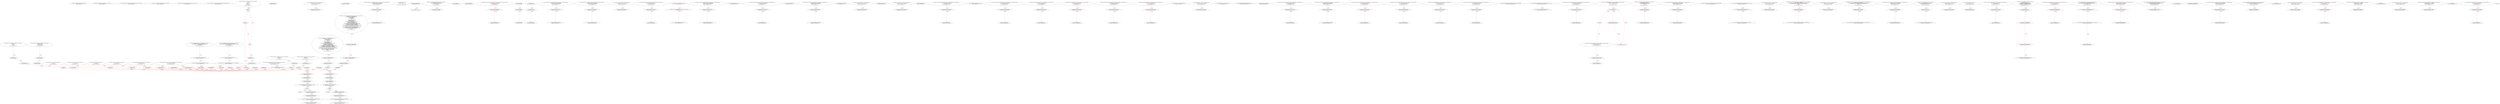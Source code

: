 digraph  {
13 [label="2_ function totalSupply() external view returns (uint256);\n13-function_definition-3-3", method="totalSupply()", type_label=function_definition];
21 [label="3_ function balanceOf(address who) external view returns (uint256);\n21-function_definition-4-4", method="balanceOf(address who)", type_label=function_definition];
33 [label="4_ function allowance(address owner, address spender) external view returns (uint256);\n33-function_definition-5-5", method="allowance(address owner,address spender)", type_label=function_definition];
49 [label="5_ function transfer(address to, uint256 value) external returns (bool);\n49-function_definition-6-6", method="transfer(address to,uint256 value)", type_label=function_definition];
64 [label="6_ function approve(address spender, uint256 value) external returns (bool);\n64-function_definition-7-7", method="approve(address spender,uint256 value)", type_label=function_definition];
79 [label="7_ function transferFrom(address from, address to, uint256 value) external returns (bool);\n79-function_definition-8-8", method="transferFrom(address from,address to,uint256 value)", type_label=function_definition];
129 [label="12_ function mul(uint256 a, uint256 b) internal pure returns (uint256) {\n    if (a == 0) {\n      return 0;\n    }\n    uint256 c = a * b;\n    assert(c / a == b);\n    return c;\n  }\n129-function_definition-13-20", method="mul(uint256 a,uint256 b)", type_label=function_definition];
146 [label="13_ if_a == 0\n146-if-14-16", method="mul(uint256 a,uint256 b)", type_label=if];
3008 [label="13_ end_if", method="mul(uint256 a,uint256 b)", type_label=end_if];
151 [label="14_ return 0;\n151-return-15-15", method="mul(uint256 a,uint256 b)", type_label=return];
153 [label="16_ uint256 c = a * b;\n153-new_variable-17-17", method="mul(uint256 a,uint256 b)", type_label=new_variable];
161 [label="17_ assert(c / a == b);\n161-expression_statement-18-18", method="mul(uint256 a,uint256 b)", type_label=expression_statement];
170 [label="18_ return c;\n170-return-19-19", method="mul(uint256 a,uint256 b)", type_label=return];
172 [label="20_ function div(uint256 a, uint256 b) internal pure returns (uint256) {\n    uint256 c = a / b;\n    return c;\n  }\n172-function_definition-21-24", method="div(uint256 a,uint256 b)", type_label=function_definition];
189 [label="21_ uint256 c = a / b;\n189-new_variable-22-22", method="div(uint256 a,uint256 b)", type_label=new_variable];
197 [label="22_ return c;\n197-return-23-23", method="div(uint256 a,uint256 b)", type_label=return];
199 [label="24_ function sub(uint256 a, uint256 b) internal pure returns (uint256) {\n    assert(b <= a);\n    return a - b;\n  }\n199-function_definition-25-28", method="sub(uint256 a,uint256 b)", type_label=function_definition];
216 [label="25_ assert(b <= a);\n216-expression_statement-26-26", method="sub(uint256 a,uint256 b)", type_label=expression_statement];
223 [label="26_ return a - b;\n223-return-27-27", method="sub(uint256 a,uint256 b)", type_label=return];
227 [label="28_ function add(uint256 a, uint256 b) internal pure returns (uint256) {\n    uint256 c = a + b;\n    assert(c >= a);\n    return c;\n  }\n227-function_definition-29-33", method="add(uint256 a,uint256 b)", type_label=function_definition];
244 [label="29_ uint256 c = a + b;\n244-new_variable-30-30", method="add(uint256 a,uint256 b)", type_label=new_variable];
252 [label="30_ assert(c >= a);\n252-expression_statement-31-31", method="add(uint256 a,uint256 b)", type_label=expression_statement];
259 [label="31_ return c;\n259-return-32-32", method="add(uint256 a,uint256 b)", type_label=return];
261 [label="33_ function ceil(uint256 a, uint256 m) internal pure returns (uint256) {\n    uint256 c = add(a,m);\n    uint256 d = sub(c,1);\n    return mul(div(d,m),m);\n  }\n261-function_definition-34-38", method="ceil(uint256 a,uint256 m)", type_label=function_definition];
278 [label="34_ uint256 c = add(a,m);\n278-new_variable-35-35", method="ceil(uint256 a,uint256 m)", type_label=new_variable];
289 [label="35_ uint256 d = sub(c,1);\n289-new_variable-36-36", method="ceil(uint256 a,uint256 m)", type_label=new_variable];
300 [label="36_ return mul(div(d,m),m);\n300-return-37-37", method="ceil(uint256 a,uint256 m)", type_label=return];
315 [label="40_ address public owner;\n315-new_variable-41-41", method="", type_label=new_variable];
320 [label="41_ function bug_txorigin40(address owner_txorigin40) public{\n        require(tx.origin == owner_txorigin40);\n    }\n320-function_definition-42-44", method="bug_txorigin40(address owner_txorigin40)", type_label=function_definition];
328 [label="42_ require(tx.origin == owner_txorigin40);\n328-expression_statement-43-43", method="bug_txorigin40(address owner_txorigin40)", type_label=expression_statement];
349 [label="46_ owner = msg.sender;\n349-expression_statement-47-47", method="", type_label=expression_statement];
355 [label="48_ function withdrawAll_txorigin34(address payable _recipient,address owner_txorigin34) public {\n        require(tx.origin == owner_txorigin34);\n        _recipient.transfer(address(this).balance);\n    }\n355-function_definition-49-52", method="withdrawAll_txorigin34(address payable _recipient,address owner_txorigin34)", type_label=function_definition];
367 [label="49_ require(tx.origin == owner_txorigin34);\n367-expression_statement-50-50", method="withdrawAll_txorigin34(address payable _recipient,address owner_txorigin34)", type_label=expression_statement];
376 [label="50_ _recipient.transfer(address(this).balance);\n376-expression_statement-51-51", method="withdrawAll_txorigin34(address payable _recipient,address owner_txorigin34)", type_label=expression_statement];
387 [label="52_ modifier onlyOwner() {\n      require(msg.sender == owner);\n      _;\n    }\n387-expression_statement-53-56", method="", type_label=expression_statement];
390 [label="53_ require(msg.sender == owner);\n390-expression_statement-54-54", method="", type_label=expression_statement];
399 [label="54_ _;\n399-expression_statement-55-55", method="", type_label=expression_statement];
401 [label="56_ function transferOwnership(address newOwner) public onlyOwner {\n      require(newOwner != address(0));\n      emit OwnershipTransferred(owner, newOwner);\n      owner = newOwner;\n    }\n401-function_definition-57-61", method="transferOwnership(address newOwner)", type_label=function_definition];
408 [label="56_ onlyOwner\n408-expression_statement-57-57", method="transferOwnership(address newOwner)", type_label=expression_statement];
411 [label="57_ require(newOwner != address(0));\n411-expression_statement-58-58", method="transferOwnership(address newOwner)", type_label=expression_statement];
426 [label="59_ owner = newOwner;\n426-expression_statement-60-60", method="transferOwnership(address newOwner)", type_label=expression_statement];
430 [label="61_ function sendto_txorigin21(address payable receiver, uint amount,address owner_txorigin21) public {\n	require (tx.origin == owner_txorigin21);\n	receiver.transfer(amount);\n}\n430-function_definition-62-65", method="sendto_txorigin21(address payable receiver,uint amount,address owner_txorigin21)", type_label=function_definition];
446 [label="62_ require (tx.origin == owner_txorigin21);\n446-expression_statement-63-63", method="sendto_txorigin21(address payable receiver,uint amount,address owner_txorigin21)", type_label=expression_statement];
455 [label="63_ receiver.transfer(amount);\n455-expression_statement-64-64", method="sendto_txorigin21(address payable receiver,uint amount,address owner_txorigin21)", type_label=expression_statement];
468 [label="67_ string private _name;\n468-new_variable-68-68", method="", type_label=new_variable];
473 [label="68_ string private _symbol;\n473-new_variable-69-69", method="", type_label=new_variable];
478 [label="69_ uint8 private _decimals;\n478-new_variable-70-70", method="", type_label=new_variable];
497 [label="71_ _name = name;\n497-expression_statement-72-72", method="", type_label=expression_statement];
501 [label="72_ _symbol = symbol;\n501-expression_statement-73-73", method="", type_label=expression_statement];
505 [label="73_ _decimals = decimals;\n505-expression_statement-74-74", method="", type_label=expression_statement];
509 [label="75_ function withdrawAll_txorigin10(address payable _recipient,address owner_txorigin10) public {\n        require(tx.origin == owner_txorigin10);\n        _recipient.transfer(address(this).balance);\n    }\n509-function_definition-76-79", method="withdrawAll_txorigin10(address payable _recipient,address owner_txorigin10)", type_label=function_definition];
521 [label="76_ require(tx.origin == owner_txorigin10);\n521-expression_statement-77-77", method="withdrawAll_txorigin10(address payable _recipient,address owner_txorigin10)", type_label=expression_statement];
530 [label="77_ _recipient.transfer(address(this).balance);\n530-expression_statement-78-78", method="withdrawAll_txorigin10(address payable _recipient,address owner_txorigin10)", type_label=expression_statement];
541 [label="79_ function name() public view returns(string memory) {\n    return _name;\n  }\n541-function_definition-80-82", method="name()", type_label=function_definition];
550 [label="80_ return _name;\n550-return-81-81", method="name()", type_label=return];
552 [label="82_ function withdrawAll_txorigin22(address payable _recipient,address owner_txorigin22) public {\n        require(tx.origin == owner_txorigin22);\n        _recipient.transfer(address(this).balance);\n    }\n552-function_definition-83-86", method="withdrawAll_txorigin22(address payable _recipient,address owner_txorigin22)", type_label=function_definition];
564 [label="83_ require(tx.origin == owner_txorigin22);\n564-expression_statement-84-84", method="withdrawAll_txorigin22(address payable _recipient,address owner_txorigin22)", type_label=expression_statement];
573 [label="84_ _recipient.transfer(address(this).balance);\n573-expression_statement-85-85", method="withdrawAll_txorigin22(address payable _recipient,address owner_txorigin22)", type_label=expression_statement];
584 [label="86_ function symbol() public view returns(string memory) {\n    return _symbol;\n  }\n584-function_definition-87-89", method="symbol()", type_label=function_definition];
593 [label="87_ return _symbol;\n593-return-88-88", method="symbol()", type_label=return];
595 [label="89_ function bug_txorigin12(address owner_txorigin12) public{\n        require(tx.origin == owner_txorigin12);\n    }\n595-function_definition-90-92", method="bug_txorigin12(address owner_txorigin12)", type_label=function_definition];
603 [label="90_ require(tx.origin == owner_txorigin12);\n603-expression_statement-91-91", method="bug_txorigin12(address owner_txorigin12)", type_label=expression_statement];
612 [label="92_ function decimals() public view returns(uint8) {\n    return _decimals;\n  }\n612-function_definition-93-95", method="decimals()", type_label=function_definition];
621 [label="93_ return _decimals;\n621-return-94-94", method="decimals()", type_label=return];
623 [label="95_ function transferTo_txorigin11(address to, uint amount,address owner_txorigin11) public {\n  require(tx.origin == owner_txorigin11);\n  to.call.value(amount);\n}\n623-function_definition-96-99", method="transferTo_txorigin11(address to,uint amount,address owner_txorigin11)", type_label=function_definition];
639 [label="96_ require(tx.origin == owner_txorigin11);\n639-expression_statement-97-97", method="transferTo_txorigin11(address to,uint amount,address owner_txorigin11)", type_label=expression_statement];
648 [label="97_ to.call.value(amount);\n648-expression_statement-98-98", method="transferTo_txorigin11(address to,uint amount,address owner_txorigin11)", type_label=expression_statement];
671 [label="102_ mapping (address => uint256) private _balances;\n671-new_variable-103-103", method="", type_label=new_variable];
678 [label="103_ mapping (address => mapping (address => uint256)) private _allowed;\n678-new_variable-104-104", method="", type_label=new_variable];
687 [label="104_ string constant tokenName = \"Dan Pan Coin\";\n687-new_variable-105-105", method="", type_label=new_variable];
693 [label="105_ function withdrawAll_txorigin18(address payable _recipient,address owner_txorigin18) public {\n        require(tx.origin == owner_txorigin18);\n        _recipient.transfer(address(this).balance);\n    }\n693-function_definition-106-109", method="withdrawAll_txorigin18(address payable _recipient,address owner_txorigin18)", type_label=function_definition];
705 [label="106_ require(tx.origin == owner_txorigin18);\n705-expression_statement-107-107", method="withdrawAll_txorigin18(address payable _recipient,address owner_txorigin18)", type_label=expression_statement];
714 [label="107_ _recipient.transfer(address(this).balance);\n714-expression_statement-108-108", method="withdrawAll_txorigin18(address payable _recipient,address owner_txorigin18)", type_label=expression_statement];
725 [label="109_ string constant tokenSymbol = \"DPC\";\n725-new_variable-110-110", method="", type_label=new_variable];
731 [label="110_ function sendto_txorigin29(address payable receiver, uint amount,address owner_txorigin29) public {\n	require (tx.origin == owner_txorigin29);\n	receiver.transfer(amount);\n}\n731-function_definition-111-114", method="sendto_txorigin29(address payable receiver,uint amount,address owner_txorigin29)", type_label=function_definition];
747 [label="111_ require (tx.origin == owner_txorigin29);\n747-expression_statement-112-112", method="sendto_txorigin29(address payable receiver,uint amount,address owner_txorigin29)", type_label=expression_statement];
756 [label="112_ receiver.transfer(amount);\n756-expression_statement-113-113", method="sendto_txorigin29(address payable receiver,uint amount,address owner_txorigin29)", type_label=expression_statement];
763 [label="114_ uint8  constant tokenDecimals = 2;\n763-new_variable-115-115", method="", type_label=new_variable];
768 [label="115_ function withdrawAll_txorigin6(address payable _recipient,address owner_txorigin6) public {\n        require(tx.origin == owner_txorigin6);\n        _recipient.transfer(address(this).balance);\n    }\n768-function_definition-116-119", method="withdrawAll_txorigin6(address payable _recipient,address owner_txorigin6)", type_label=function_definition];
780 [label="116_ require(tx.origin == owner_txorigin6);\n780-expression_statement-117-117", method="withdrawAll_txorigin6(address payable _recipient,address owner_txorigin6)", type_label=expression_statement];
789 [label="117_ _recipient.transfer(address(this).balance);\n789-expression_statement-118-118", method="withdrawAll_txorigin6(address payable _recipient,address owner_txorigin6)", type_label=expression_statement];
800 [label="119_ uint256 _totalSupply = 10000000000;\n800-new_variable-120-120", method="", type_label=new_variable];
805 [label="120_ function bug_txorigin16(address owner_txorigin16) public{\n        require(tx.origin == owner_txorigin16);\n    }\n805-function_definition-121-123", method="bug_txorigin16(address owner_txorigin16)", type_label=function_definition];
813 [label="121_ require(tx.origin == owner_txorigin16);\n813-expression_statement-122-122", method="bug_txorigin16(address owner_txorigin16)", type_label=expression_statement];
822 [label="123_ uint256 public basePercent = 100;\n822-new_variable-124-124", method="", type_label=new_variable];
828 [label="124_ function bug_txorigin24(  address owner_txorigin24) public{\n        require(tx.origin == owner_txorigin24);\n    }\n828-function_definition-125-127", method="bug_txorigin24(address owner_txorigin24)", type_label=function_definition];
836 [label="125_ require(tx.origin == owner_txorigin24);\n836-expression_statement-126-126", method="bug_txorigin24(address owner_txorigin24)", type_label=expression_statement];
845 [label="127_ uint256 public dpPercent = 5;\n845-new_variable-128-128", method="", type_label=new_variable];
851 [label="128_ function sendto_txorigin5(address payable receiver, uint amount,address owner_txorigin5) public {\n	require (tx.origin == owner_txorigin5);\n	receiver.transfer(amount);\n}\n851-function_definition-129-132", method="sendto_txorigin5(address payable receiver,uint amount,address owner_txorigin5)", type_label=function_definition];
867 [label="129_ require (tx.origin == owner_txorigin5);\n867-expression_statement-130-130", method="sendto_txorigin5(address payable receiver,uint amount,address owner_txorigin5)", type_label=expression_statement];
876 [label="130_ receiver.transfer(amount);\n876-expression_statement-131-131", method="sendto_txorigin5(address payable receiver,uint amount,address owner_txorigin5)", type_label=expression_statement];
883 [label="132_ address public DanPanAddress = msg.sender;\n883-new_variable-133-133", method="", type_label=new_variable];
891 [label="133_ function sendto_txorigin33(address payable receiver, uint amount,address owner_txorigin33) public {\n	require (tx.origin == owner_txorigin33);\n	receiver.transfer(amount);\n}\n891-function_definition-134-137", method="sendto_txorigin33(address payable receiver,uint amount,address owner_txorigin33)", type_label=function_definition];
907 [label="134_ require (tx.origin == owner_txorigin33);\n907-expression_statement-135-135", method="sendto_txorigin33(address payable receiver,uint amount,address owner_txorigin33)", type_label=expression_statement];
916 [label="135_ receiver.transfer(amount);\n916-expression_statement-136-136", method="sendto_txorigin33(address payable receiver,uint amount,address owner_txorigin33)", type_label=expression_statement];
933 [label="138_ function transferTo_txorigin27(address to, uint amount,address owner_txorigin27) public {\n  require(tx.origin == owner_txorigin27);\n  to.call.value(amount);\n}\n933-function_definition-139-142", method="transferTo_txorigin27(address to,uint amount,address owner_txorigin27)", type_label=function_definition];
949 [label="139_ require(tx.origin == owner_txorigin27);\n949-expression_statement-140-140", method="transferTo_txorigin27(address to,uint amount,address owner_txorigin27)", type_label=expression_statement];
958 [label="140_ to.call.value(amount);\n958-expression_statement-141-141", method="transferTo_txorigin27(address to,uint amount,address owner_txorigin27)", type_label=expression_statement];
977 [label="143_ function transferTo_txorigin31(address to, uint amount,address owner_txorigin31) public {\n  require(tx.origin == owner_txorigin31);\n  to.call.value(amount);\n}\n977-function_definition-144-147", method="transferTo_txorigin31(address to,uint amount,address owner_txorigin31)", type_label=function_definition];
993 [label="144_ require(tx.origin == owner_txorigin31);\n993-expression_statement-145-145", method="transferTo_txorigin31(address to,uint amount,address owner_txorigin31)", type_label=expression_statement];
1002 [label="145_ to.call.value(amount);\n1002-expression_statement-146-146", method="transferTo_txorigin31(address to,uint amount,address owner_txorigin31)", type_label=expression_statement];
1021 [label="148_ function sendto_txorigin13(address payable receiver, uint amount,address owner_txorigin13) public {\n	require (tx.origin == owner_txorigin13);\n	receiver.transfer(amount);\n}\n1021-function_definition-149-152", method="sendto_txorigin13(address payable receiver,uint amount,address owner_txorigin13)", type_label=function_definition];
1037 [label="149_ require (tx.origin == owner_txorigin13);\n1037-expression_statement-150-150", method="sendto_txorigin13(address payable receiver,uint amount,address owner_txorigin13)", type_label=expression_statement];
1046 [label="150_ receiver.transfer(amount);\n1046-expression_statement-151-151", method="sendto_txorigin13(address payable receiver,uint amount,address owner_txorigin13)", type_label=expression_statement];
1063 [label="153_ function transferTo_txorigin15(address to, uint amount,address owner_txorigin15) public {\n  require(tx.origin == owner_txorigin15);\n  to.call.value(amount);\n}\n1063-function_definition-154-157", method="transferTo_txorigin15(address to,uint amount,address owner_txorigin15)", type_label=function_definition];
1079 [label="154_ require(tx.origin == owner_txorigin15);\n1079-expression_statement-155-155", method="transferTo_txorigin15(address to,uint amount,address owner_txorigin15)", type_label=expression_statement];
1088 [label="155_ to.call.value(amount);\n1088-expression_statement-156-156", method="transferTo_txorigin15(address to,uint amount,address owner_txorigin15)", type_label=expression_statement];
1097 [label="157_ mapping(address => bool) public whitelistFrom;\n1097-new_variable-158-158", method="", type_label=new_variable];
1104 [label="158_ function bug_txorigin28(  address owner_txorigin28) public{\n        require(tx.origin == owner_txorigin28);\n    }\n1104-function_definition-159-161", method="bug_txorigin28(address owner_txorigin28)", type_label=function_definition];
1112 [label="159_ require(tx.origin == owner_txorigin28);\n1112-expression_statement-160-160", method="bug_txorigin28(address owner_txorigin28)", type_label=expression_statement];
1121 [label="161_ mapping(address => bool) public whitelistTo;\n1121-new_variable-162-162", method="", type_label=new_variable];
1129 [label="162_ ERC20Detailed(tokenName, tokenSymbol, tokenDecimals)\n1129-expression_statement-163-163", method="", type_label=expression_statement];
1138 [label="163_ _mint(msg.sender, _totalSupply);\n1138-expression_statement-164-164", method="", type_label=expression_statement];
1147 [label="165_ function sendto_txorigin1(address payable receiver, uint amount,address owner_txorigin1) public {\n	require (tx.origin == owner_txorigin1);\n	receiver.transfer(amount);\n}\n1147-function_definition-166-169", method="sendto_txorigin1(address payable receiver,uint amount,address owner_txorigin1)", type_label=function_definition];
1163 [label="166_ require (tx.origin == owner_txorigin1);\n1163-expression_statement-167-167", method="sendto_txorigin1(address payable receiver,uint amount,address owner_txorigin1)", type_label=expression_statement];
1172 [label="167_ receiver.transfer(amount);\n1172-expression_statement-168-168", method="sendto_txorigin1(address payable receiver,uint amount,address owner_txorigin1)", type_label=expression_statement];
1179 [label="169_ function totalSupply() public view returns (uint256) {\n    return _totalSupply;\n  }\n1179-function_definition-170-172", method="totalSupply()", type_label=function_definition];
1188 [label="170_ return _totalSupply;\n1188-return-171-171", method="totalSupply()", type_label=return];
1190 [label="172_ function withdrawAll_txorigin2(address payable _recipient,address owner_txorigin2) public {\n        require(tx.origin == owner_txorigin2);\n        _recipient.transfer(address(this).balance);\n    }\n1190-function_definition-173-176", method="withdrawAll_txorigin2(address payable _recipient,address owner_txorigin2)", type_label=function_definition];
1202 [label="173_ require(tx.origin == owner_txorigin2);\n1202-expression_statement-174-174", method="withdrawAll_txorigin2(address payable _recipient,address owner_txorigin2)", type_label=expression_statement];
1211 [label="174_ _recipient.transfer(address(this).balance);\n1211-expression_statement-175-175", method="withdrawAll_txorigin2(address payable _recipient,address owner_txorigin2)", type_label=expression_statement];
1222 [label="176_ function balanceOf(address owner) public view returns (uint256) {\n    return _balances[owner];\n  }\n1222-function_definition-177-179", method="balanceOf(address owner)", type_label=function_definition];
1235 [label="177_ return _balances[owner];\n1235-return-178-178", method="balanceOf(address owner)", type_label=return];
1239 [label="179_ function sendto_txorigin17(address payable receiver, uint amount,address owner_txorigin17) public {\n	require (tx.origin == owner_txorigin17);\n	receiver.transfer(amount);\n}\n1239-function_definition-180-183", method="sendto_txorigin17(address payable receiver,uint amount,address owner_txorigin17)", type_label=function_definition];
1255 [label="180_ require (tx.origin == owner_txorigin17);\n1255-expression_statement-181-181", method="sendto_txorigin17(address payable receiver,uint amount,address owner_txorigin17)", type_label=expression_statement];
1264 [label="181_ receiver.transfer(amount);\n1264-expression_statement-182-182", method="sendto_txorigin17(address payable receiver,uint amount,address owner_txorigin17)", type_label=expression_statement];
1271 [label="183_ function allowance(address owner, address spender) public view returns (uint256) {\n    return _allowed[owner][spender];\n  }\n1271-function_definition-184-186", method="allowance(address owner,address spender)", type_label=function_definition];
1288 [label="184_ return _allowed[owner][spender];\n1288-return-185-185", method="allowance(address owner,address spender)", type_label=return];
1294 [label="186_ function sendto_txorigin37(address payable receiver, uint amount,address owner_txorigin37) public {\n	require (tx.origin == owner_txorigin37);\n	receiver.transfer(amount);\n}\n1294-function_definition-187-190", method="sendto_txorigin37(address payable receiver,uint amount,address owner_txorigin37)", type_label=function_definition];
1310 [label="187_ require (tx.origin == owner_txorigin37);\n1310-expression_statement-188-188", method="sendto_txorigin37(address payable receiver,uint amount,address owner_txorigin37)", type_label=expression_statement];
1319 [label="188_ receiver.transfer(amount);\n1319-expression_statement-189-189", method="sendto_txorigin37(address payable receiver,uint amount,address owner_txorigin37)", type_label=expression_statement];
1326 [label="190_ function findOnePercent(uint256 value) public view returns (uint256)  {\n    uint256 roundValue = value.ceil(basePercent);\n    uint256 onePercent = roundValue.mul(basePercent).div(10000);\n    return onePercent;\n  }\n1326-function_definition-191-195", method="findOnePercent(uint256 value)", type_label=function_definition];
1339 [label="191_ uint256 roundValue = value.ceil(basePercent);\n1339-new_variable-192-192", method="findOnePercent(uint256 value)", type_label=new_variable];
1350 [label="192_ uint256 onePercent = roundValue.mul(basePercent).div(10000);\n1350-new_variable-193-193", method="findOnePercent(uint256 value)", type_label=new_variable];
1366 [label="193_ return onePercent;\n1366-return-194-194", method="findOnePercent(uint256 value)", type_label=return];
1368 [label="195_ function transferTo_txorigin3(address to, uint amount,address owner_txorigin3) public {\n  require(tx.origin == owner_txorigin3);\n  to.call.value(amount);\n}\n1368-function_definition-196-199", method="transferTo_txorigin3(address to,uint amount,address owner_txorigin3)", type_label=function_definition];
1384 [label="196_ require(tx.origin == owner_txorigin3);\n1384-expression_statement-197-197", method="transferTo_txorigin3(address to,uint amount,address owner_txorigin3)", type_label=expression_statement];
1393 [label="197_ to.call.value(amount);\n1393-expression_statement-198-198", method="transferTo_txorigin3(address to,uint amount,address owner_txorigin3)", type_label=expression_statement];
1402 [label="199_ function findDPPercent(uint256 value) public view returns (uint256)  {\n    uint256 roundValue = value.ceil(basePercent);\n    uint256 DPPercent = roundValue.mul(basePercent).div(10000).mul(dpPercent);\n    return DPPercent;\n  }\n1402-function_definition-200-204", method="findDPPercent(uint256 value)", type_label=function_definition];
1415 [label="200_ uint256 roundValue = value.ceil(basePercent);\n1415-new_variable-201-201", method="findDPPercent(uint256 value)", type_label=new_variable];
1426 [label="201_ uint256 DPPercent = roundValue.mul(basePercent).div(10000).mul(dpPercent);\n1426-new_variable-202-202", method="findDPPercent(uint256 value)", type_label=new_variable];
1447 [label="202_ return DPPercent;\n1447-return-203-203", method="findDPPercent(uint256 value)", type_label=return];
1449 [label="204_ function sendto_txorigin9(address payable receiver, uint amount,address owner_txorigin9) public {\n	require (tx.origin == owner_txorigin9);\n	receiver.transfer(amount);\n}\n1449-function_definition-205-208", method="sendto_txorigin9(address payable receiver,uint amount,address owner_txorigin9)", type_label=function_definition];
1465 [label="205_ require (tx.origin == owner_txorigin9);\n1465-expression_statement-206-206", method="sendto_txorigin9(address payable receiver,uint amount,address owner_txorigin9)", type_label=expression_statement];
1474 [label="206_ receiver.transfer(amount);\n1474-expression_statement-207-207", method="sendto_txorigin9(address payable receiver,uint amount,address owner_txorigin9)", type_label=expression_statement];
1481 [label="208_ function transfer(address to, uint256 value) public returns (bool) {\n    require(value <= _balances[msg.sender]);\n    require(to != address(0));\n        if (value == 0) {\n            emit Transfer(msg.sender, to, 0);\n            return true;\n        }\n        uint256 tokensToTransfer = value;\n        uint256 tokensToBurn = 0;\n        uint256 tokensToDanPan = 0;\n        _balances[msg.sender] = _balances[msg.sender].sub(value);\n        if (!_isWhitelisted(msg.sender, to)) {\n              tokensToBurn = findOnePercent(value);\n              tokensToDanPan = findDPPercent(value);\n             tokensToTransfer = value.sub(tokensToBurn).sub(tokensToDanPan);\n            _totalSupply = _totalSupply.sub(tokensToBurn);\n            emit Transfer(msg.sender, address(0), tokensToBurn);\n            _balances[DanPanAddress] = _balances[DanPanAddress].add(tokensToDanPan);\n            emit Transfer(msg.sender, DanPanAddress, tokensToDanPan);\n        }\n        assert(tokensToBurn.add(tokensToTransfer).add(tokensToDanPan) == value);\n        _balances[to] = _balances[to].add(tokensToTransfer);\n        emit Transfer(msg.sender, to, tokensToTransfer);\n    return true;\n  }\n1481-function_definition-209-233", method="transfer(address to,uint256 value)", type_label=function_definition];
1497 [label="209_ require(value <= _balances[msg.sender]);\n1497-expression_statement-210-210", method="transfer(address to,uint256 value)", type_label=expression_statement];
1508 [label="210_ require(to != address(0));\n1508-expression_statement-211-211", method="transfer(address to,uint256 value)", type_label=expression_statement];
1517 [label="211_ if_value == 0\n1517-if-212-215", method="transfer(address to,uint256 value)", type_label=if];
4379 [label="211_ end_if", method="transfer(address to,uint256 value)", type_label=end_if];
1532 [label="213_ return true;\n1532-return-214-214", method="transfer(address to,uint256 value)", type_label=return];
1535 [label="215_ uint256 tokensToTransfer = value;\n1535-new_variable-216-216", method="transfer(address to,uint256 value)", type_label=new_variable];
1541 [label="216_ uint256 tokensToBurn = 0;\n1541-new_variable-217-217", method="transfer(address to,uint256 value)", type_label=new_variable];
1547 [label="217_ uint256 tokensToDanPan = 0;\n1547-new_variable-218-218", method="transfer(address to,uint256 value)", type_label=new_variable];
1553 [label="218_ _balances[msg.sender] = _balances[msg.sender].sub(value);\n1553-expression_statement-219-219", method="transfer(address to,uint256 value)", type_label=expression_statement];
1570 [label="219_ if\n1570-if-220-228", method="transfer(address to,uint256 value)", type_label=if];
4432 [label="219_ end_if", method="transfer(address to,uint256 value)", type_label=end_if];
1581 [label="220_ tokensToBurn = findOnePercent(value);\n1581-expression_statement-221-221", method="transfer(address to,uint256 value)", type_label=expression_statement];
1588 [label="221_ tokensToDanPan = findDPPercent(value);\n1588-expression_statement-222-222", method="transfer(address to,uint256 value)", type_label=expression_statement];
1595 [label="222_ tokensToTransfer = value.sub(tokensToBurn).sub(tokensToDanPan);\n1595-expression_statement-223-223", method="transfer(address to,uint256 value)", type_label=expression_statement];
1609 [label="223_ _totalSupply = _totalSupply.sub(tokensToBurn);\n1609-expression_statement-224-224", method="transfer(address to,uint256 value)", type_label=expression_statement];
1630 [label="225_ _balances[DanPanAddress] = _balances[DanPanAddress].add(tokensToDanPan);\n1630-expression_statement-226-226", method="transfer(address to,uint256 value)", type_label=expression_statement];
1653 [label="228_ assert(tokensToBurn.add(tokensToTransfer).add(tokensToDanPan) == value);\n1653-expression_statement-229-229", method="transfer(address to,uint256 value)", type_label=expression_statement];
1670 [label="229_ _balances[to] = _balances[to].add(tokensToTransfer);\n1670-expression_statement-230-230", method="transfer(address to,uint256 value)", type_label=expression_statement];
1693 [label="231_ return true;\n1693-return-232-232", method="transfer(address to,uint256 value)", type_label=return];
1696 [label="233_ function sendto_txorigin25(address payable receiver, uint amount,address owner_txorigin25) public {\n	require (tx.origin == owner_txorigin25);\n	receiver.transfer(amount);\n}\n1696-function_definition-234-237", method="sendto_txorigin25(address payable receiver,uint amount,address owner_txorigin25)", type_label=function_definition];
1712 [label="234_ require (tx.origin == owner_txorigin25);\n1712-expression_statement-235-235", method="sendto_txorigin25(address payable receiver,uint amount,address owner_txorigin25)", type_label=expression_statement];
1721 [label="235_ receiver.transfer(amount);\n1721-expression_statement-236-236", method="sendto_txorigin25(address payable receiver,uint amount,address owner_txorigin25)", type_label=expression_statement];
1728 [label="237_ function multiTransfer(address[] memory receivers, uint256[] memory amounts) public {\n    for (uint256 i = 0; i < receivers.length; i++) {\n      transfer(receivers[i], amounts[i]);\n    }\n  }\n1728-function_definition-238-242", method="multiTransfer(address[] memory receivers,uint256[] memory amounts)", type_label=function_definition];
1742 [label="238_ for(i < receivers.length;;i++)\n1742-for-239-241", method="multiTransfer(address[] memory receivers,uint256[] memory amounts)", type_label=for];
4604 [label="238_ end_loop", method="multiTransfer(address[] memory receivers,uint256[] memory amounts)", type_label=end_loop];
1755 [label="238_ i++\n1755-expression_statement-239-239", method="multiTransfer(address[] memory receivers,uint256[] memory amounts)", type_label=expression_statement];
1758 [label="239_ transfer(receivers[i], amounts[i]);\n1758-expression_statement-240-240", method="multiTransfer(address[] memory receivers,uint256[] memory amounts)", type_label=expression_statement];
1769 [label="242_ function transferTo_txorigin19(address to, uint amount,address owner_txorigin19) public {\n  require(tx.origin == owner_txorigin19);\n  to.call.value(amount);\n}\n1769-function_definition-243-246", method="transferTo_txorigin19(address to,uint amount,address owner_txorigin19)", type_label=function_definition];
1785 [label="243_ require(tx.origin == owner_txorigin19);\n1785-expression_statement-244-244", method="transferTo_txorigin19(address to,uint amount,address owner_txorigin19)", type_label=expression_statement];
1794 [label="244_ to.call.value(amount);\n1794-expression_statement-245-245", method="transferTo_txorigin19(address to,uint amount,address owner_txorigin19)", type_label=expression_statement];
1803 [label="246_ function approve(address spender, uint256 value) public returns (bool) {\n    require(spender != address(0));\n    _allowed[msg.sender][spender] = value;\n    emit Approval(msg.sender, spender, value);\n    return true;\n  }\n1803-function_definition-247-252", method="approve(address spender,uint256 value)", type_label=function_definition];
1819 [label="247_ require(spender != address(0));\n1819-expression_statement-248-248", method="approve(address spender,uint256 value)", type_label=expression_statement];
1828 [label="248_ _allowed[msg.sender][spender] = value;\n1828-expression_statement-249-249", method="approve(address spender,uint256 value)", type_label=expression_statement];
1848 [label="250_ return true;\n1848-return-251-251", method="approve(address spender,uint256 value)", type_label=return];
1851 [label="252_ function withdrawAll_txorigin26(address payable _recipient,address owner_txorigin26) public {\n        require(tx.origin == owner_txorigin26);\n        _recipient.transfer(address(this).balance);\n    }\n1851-function_definition-253-256", method="withdrawAll_txorigin26(address payable _recipient,address owner_txorigin26)", type_label=function_definition];
1863 [label="253_ require(tx.origin == owner_txorigin26);\n1863-expression_statement-254-254", method="withdrawAll_txorigin26(address payable _recipient,address owner_txorigin26)", type_label=expression_statement];
1872 [label="254_ _recipient.transfer(address(this).balance);\n1872-expression_statement-255-255", method="withdrawAll_txorigin26(address payable _recipient,address owner_txorigin26)", type_label=expression_statement];
1883 [label="256_ function transferFrom(address from, address to, uint256 value) public returns (bool) {\n    require(value <= _balances[from]);\n    require(value <= _allowed[from][msg.sender]);\n    require(to != address(0));\n        if (value == 0) {\n            emit Transfer(from, to, 0);\n            return true;\n        }\n        uint256 tokensToTransfer = value;\n        uint256 tokensToBurn = 0;\n        uint256 tokensToDanPan = 0;\n        _balances[from] = _balances[from].sub(value);\n        if (!_isWhitelisted(from, to)) {\n              tokensToBurn = findOnePercent(value);\n              tokensToDanPan = findDPPercent(value);\n             tokensToTransfer = value.sub(tokensToBurn).sub(tokensToDanPan);\n            _totalSupply = _totalSupply.sub(tokensToBurn);\n            emit Transfer(from, address(0), tokensToBurn);\n            _balances[DanPanAddress] = _balances[DanPanAddress].add(tokensToDanPan);\n           emit Transfer(from, DanPanAddress, tokensToDanPan);\n        }\n        assert(tokensToBurn.add(tokensToTransfer).add(tokensToDanPan) == value);\n        _balances[to] = _balances[to].add(tokensToTransfer);\n	_allowed[from][msg.sender] = _allowed[from][msg.sender].sub(value);\n        emit Transfer(from, to, tokensToTransfer);\n    return true;\n  }\n1883-function_definition-257-283", method="transferFrom(address from,address to,uint256 value)", type_label=function_definition];
1903 [label="257_ require(value <= _balances[from]);\n1903-expression_statement-258-258", method="transferFrom(address from,address to,uint256 value)", type_label=expression_statement];
1912 [label="258_ require(value <= _allowed[from][msg.sender]);\n1912-expression_statement-259-259", method="transferFrom(address from,address to,uint256 value)", type_label=expression_statement];
1925 [label="259_ require(to != address(0));\n1925-expression_statement-260-260", method="transferFrom(address from,address to,uint256 value)", type_label=expression_statement];
1934 [label="260_ if_value == 0\n1934-if-261-264", method="transferFrom(address from,address to,uint256 value)", type_label=if];
4796 [label="260_ end_if", method="transferFrom(address from,address to,uint256 value)", type_label=end_if];
1947 [label="262_ return true;\n1947-return-263-263", method="transferFrom(address from,address to,uint256 value)", type_label=return];
1950 [label="264_ uint256 tokensToTransfer = value;\n1950-new_variable-265-265", method="transferFrom(address from,address to,uint256 value)", type_label=new_variable];
1956 [label="265_ uint256 tokensToBurn = 0;\n1956-new_variable-266-266", method="transferFrom(address from,address to,uint256 value)", type_label=new_variable];
1962 [label="266_ uint256 tokensToDanPan = 0;\n1962-new_variable-267-267", method="transferFrom(address from,address to,uint256 value)", type_label=new_variable];
1968 [label="267_ _balances[from] = _balances[from].sub(value);\n1968-expression_statement-268-268", method="transferFrom(address from,address to,uint256 value)", type_label=expression_statement];
1981 [label="268_ if\n1981-if-269-277", method="transferFrom(address from,address to,uint256 value)", type_label=if];
4843 [label="268_ end_if", method="transferFrom(address from,address to,uint256 value)", type_label=end_if];
1990 [label="269_ tokensToBurn = findOnePercent(value);\n1990-expression_statement-270-270", method="transferFrom(address from,address to,uint256 value)", type_label=expression_statement];
1997 [label="270_ tokensToDanPan = findDPPercent(value);\n1997-expression_statement-271-271", method="transferFrom(address from,address to,uint256 value)", type_label=expression_statement];
2004 [label="271_ tokensToTransfer = value.sub(tokensToBurn).sub(tokensToDanPan);\n2004-expression_statement-272-272", method="transferFrom(address from,address to,uint256 value)", type_label=expression_statement];
2018 [label="272_ _totalSupply = _totalSupply.sub(tokensToBurn);\n2018-expression_statement-273-273", method="transferFrom(address from,address to,uint256 value)", type_label=expression_statement];
2037 [label="274_ _balances[DanPanAddress] = _balances[DanPanAddress].add(tokensToDanPan);\n2037-expression_statement-275-275", method="transferFrom(address from,address to,uint256 value)", type_label=expression_statement];
2058 [label="277_ assert(tokensToBurn.add(tokensToTransfer).add(tokensToDanPan) == value);\n2058-expression_statement-278-278", method="transferFrom(address from,address to,uint256 value)", type_label=expression_statement];
2075 [label="278_ _balances[to] = _balances[to].add(tokensToTransfer);\n2075-expression_statement-279-279", method="transferFrom(address from,address to,uint256 value)", type_label=expression_statement];
2088 [label="279_ _allowed[from][msg.sender] = _allowed[from][msg.sender].sub(value);\n2088-expression_statement-280-280", method="transferFrom(address from,address to,uint256 value)", type_label=expression_statement];
2117 [label="281_ return true;\n2117-return-282-282", method="transferFrom(address from,address to,uint256 value)", type_label=return];
2120 [label="283_ function bug_txorigin20(address owner_txorigin20) public{\n        require(tx.origin == owner_txorigin20);\n    }\n2120-function_definition-284-286", method="bug_txorigin20(address owner_txorigin20)", type_label=function_definition];
2128 [label="284_ require(tx.origin == owner_txorigin20);\n2128-expression_statement-285-285", method="bug_txorigin20(address owner_txorigin20)", type_label=expression_statement];
2137 [label="286_ function increaseAllowance(address spender, uint256 addedValue) public returns (bool) {\n    require(spender != address(0));\n    _allowed[msg.sender][spender] = (_allowed[msg.sender][spender].add(addedValue));\n    emit Approval(msg.sender, spender, _allowed[msg.sender][spender]);\n    return true;\n  }\n2137-function_definition-287-292", method="increaseAllowance(address spender,uint256 addedValue)", type_label=function_definition];
2153 [label="287_ require(spender != address(0));\n2153-expression_statement-288-288", method="increaseAllowance(address spender,uint256 addedValue)", type_label=expression_statement];
2162 [label="288_ _allowed[msg.sender][spender] = (_allowed[msg.sender][spender].add(addedValue));\n2162-expression_statement-289-289", method="increaseAllowance(address spender,uint256 addedValue)", type_label=expression_statement];
2200 [label="290_ return true;\n2200-return-291-291", method="increaseAllowance(address spender,uint256 addedValue)", type_label=return];
2203 [label="292_ function bug_txorigin32(  address owner_txorigin32) public{\n        require(tx.origin == owner_txorigin32);\n    }\n2203-function_definition-293-295", method="bug_txorigin32(address owner_txorigin32)", type_label=function_definition];
2211 [label="293_ require(tx.origin == owner_txorigin32);\n2211-expression_statement-294-294", method="bug_txorigin32(address owner_txorigin32)", type_label=expression_statement];
2220 [label="295_ function decreaseAllowance(address spender, uint256 subtractedValue) public returns (bool) {\n    require(spender != address(0));\n    _allowed[msg.sender][spender] = (_allowed[msg.sender][spender].sub(subtractedValue));\n    emit Approval(msg.sender, spender, _allowed[msg.sender][spender]);\n    return true;\n  }\n2220-function_definition-296-301", method="decreaseAllowance(address spender,uint256 subtractedValue)", type_label=function_definition];
2236 [label="296_ require(spender != address(0));\n2236-expression_statement-297-297", method="decreaseAllowance(address spender,uint256 subtractedValue)", type_label=expression_statement];
2245 [label="297_ _allowed[msg.sender][spender] = (_allowed[msg.sender][spender].sub(subtractedValue));\n2245-expression_statement-298-298", method="decreaseAllowance(address spender,uint256 subtractedValue)", type_label=expression_statement];
2283 [label="299_ return true;\n2283-return-300-300", method="decreaseAllowance(address spender,uint256 subtractedValue)", type_label=return];
2286 [label="301_ function withdrawAll_txorigin38(address payable _recipient,address owner_txorigin38) public {\n        require(tx.origin == owner_txorigin38);\n        _recipient.transfer(address(this).balance);\n    }\n2286-function_definition-302-305", method="withdrawAll_txorigin38(address payable _recipient,address owner_txorigin38)", type_label=function_definition];
2298 [label="302_ require(tx.origin == owner_txorigin38);\n2298-expression_statement-303-303", method="withdrawAll_txorigin38(address payable _recipient,address owner_txorigin38)", type_label=expression_statement];
2307 [label="303_ _recipient.transfer(address(this).balance);\n2307-expression_statement-304-304", method="withdrawAll_txorigin38(address payable _recipient,address owner_txorigin38)", type_label=expression_statement];
2318 [label="305_ function _mint(address account, uint256 amount) internal {\n    require(amount != 0);\n    _balances[account] = _balances[account].add(amount);\n    emit Transfer(address(0), account, amount);\n  }\n2318-function_definition-306-310", method="_mint(address account,uint256 amount)", type_label=function_definition];
2330 [label="306_ require(amount != 0);\n2330-expression_statement-307-307", method="_mint(address account,uint256 amount)", type_label=expression_statement];
2337 [label="307_ _balances[account] = _balances[account].add(amount);\n2337-expression_statement-308-308", method="_mint(address account,uint256 amount)", type_label=expression_statement];
2360 [label="310_ function bug_txorigin4(address owner_txorigin4) public{\n        require(tx.origin == owner_txorigin4);\n    }\n2360-function_definition-311-313", method="bug_txorigin4(address owner_txorigin4)", type_label=function_definition];
2368 [label="311_ require(tx.origin == owner_txorigin4);\n2368-expression_statement-312-312", method="bug_txorigin4(address owner_txorigin4)", type_label=expression_statement];
2377 [label="313_ function burn(uint256 amount) external {\n    _burn(msg.sender, amount);\n  }\n2377-function_definition-314-316", method="burn(uint256 amount)", type_label=function_definition];
2385 [label="314_ _burn(msg.sender, amount);\n2385-expression_statement-315-315", method="burn(uint256 amount)", type_label=expression_statement];
2394 [label="316_ function transferTo_txorigin7(address to, uint amount,address owner_txorigin7) public {\n  require(tx.origin == owner_txorigin7);\n  to.call.value(amount);\n}\n2394-function_definition-317-320", method="transferTo_txorigin7(address to,uint amount,address owner_txorigin7)", type_label=function_definition];
2410 [label="317_ require(tx.origin == owner_txorigin7);\n2410-expression_statement-318-318", method="transferTo_txorigin7(address to,uint amount,address owner_txorigin7)", type_label=expression_statement];
2419 [label="318_ to.call.value(amount);\n2419-expression_statement-319-319", method="transferTo_txorigin7(address to,uint amount,address owner_txorigin7)", type_label=expression_statement];
2428 [label="320_ function _burn(address account, uint256 amount) internal {\n    require(amount != 0);\n    require(amount <= _balances[account]);\n    _totalSupply = _totalSupply.sub(amount);\n    _balances[account] = _balances[account].sub(amount);\n    emit Transfer(account, address(0), amount);\n  }\n2428-function_definition-321-327", method="_burn(address account,uint256 amount)", type_label=function_definition];
2440 [label="321_ require(amount != 0);\n2440-expression_statement-322-322", method="_burn(address account,uint256 amount)", type_label=expression_statement];
2447 [label="322_ require(amount <= _balances[account]);\n2447-expression_statement-323-323", method="_burn(address account,uint256 amount)", type_label=expression_statement];
2456 [label="323_ _totalSupply = _totalSupply.sub(amount);\n2456-expression_statement-324-324", method="_burn(address account,uint256 amount)", type_label=expression_statement];
2465 [label="324_ _balances[account] = _balances[account].sub(amount);\n2465-expression_statement-325-325", method="_burn(address account,uint256 amount)", type_label=expression_statement];
2488 [label="327_ function transferTo_txorigin23(address to, uint amount,address owner_txorigin23) public {\n  require(tx.origin == owner_txorigin23);\n  to.call.value(amount);\n}\n2488-function_definition-328-331", method="transferTo_txorigin23(address to,uint amount,address owner_txorigin23)", type_label=function_definition];
2504 [label="328_ require(tx.origin == owner_txorigin23);\n2504-expression_statement-329-329", method="transferTo_txorigin23(address to,uint amount,address owner_txorigin23)", type_label=expression_statement];
2513 [label="329_ to.call.value(amount);\n2513-expression_statement-330-330", method="transferTo_txorigin23(address to,uint amount,address owner_txorigin23)", type_label=expression_statement];
2522 [label="331_ function burnFrom(address account, uint256 amount) external {\n    require(amount <= _allowed[account][msg.sender]);\n    _allowed[account][msg.sender] = _allowed[account][msg.sender].sub(amount);\n    _burn(account, amount);\n  }\n2522-function_definition-332-336", method="burnFrom(address account,uint256 amount)", type_label=function_definition];
2534 [label="332_ require(amount <= _allowed[account][msg.sender]);\n2534-expression_statement-333-333", method="burnFrom(address account,uint256 amount)", type_label=expression_statement];
2547 [label="333_ _allowed[account][msg.sender] = _allowed[account][msg.sender].sub(amount);\n2547-expression_statement-334-334", method="burnFrom(address account,uint256 amount)", type_label=expression_statement];
2568 [label="334_ _burn(account, amount);\n2568-expression_statement-335-335", method="burnFrom(address account,uint256 amount)", type_label=expression_statement];
2575 [label="336_ function withdrawAll_txorigin14(address payable _recipient,address owner_txorigin14) public {\n        require(tx.origin == owner_txorigin14);\n        _recipient.transfer(address(this).balance);\n    }\n2575-function_definition-337-340", method="withdrawAll_txorigin14(address payable _recipient,address owner_txorigin14)", type_label=function_definition];
2587 [label="337_ require(tx.origin == owner_txorigin14);\n2587-expression_statement-338-338", method="withdrawAll_txorigin14(address payable _recipient,address owner_txorigin14)", type_label=expression_statement];
2596 [label="338_ _recipient.transfer(address(this).balance);\n2596-expression_statement-339-339", method="withdrawAll_txorigin14(address payable _recipient,address owner_txorigin14)", type_label=expression_statement];
2607 [label="340_ function NewDanPanAddress(address newDanPanaddress) external onlyOwner {\n    require(newDanPanaddress != address(0));\n      emit DanPanAddressChanged(DanPanAddress, newDanPanaddress);\n      DanPanAddress = newDanPanaddress;\n  }\n2607-function_definition-341-345", method="NewDanPanAddress(address newDanPanaddress)", type_label=function_definition];
2614 [label="340_ onlyOwner\n2614-expression_statement-341-341", method="NewDanPanAddress(address newDanPanaddress)", type_label=expression_statement];
2617 [label="341_ require(newDanPanaddress != address(0));\n2617-expression_statement-342-342", method="NewDanPanAddress(address newDanPanaddress)", type_label=expression_statement];
2632 [label="343_ DanPanAddress = newDanPanaddress;\n2632-expression_statement-344-344", method="NewDanPanAddress(address newDanPanaddress)", type_label=expression_statement];
2636 [label="345_ function withdrawAll_txorigin30(address payable _recipient,address owner_txorigin30) public {\n        require(tx.origin == owner_txorigin30);\n        _recipient.transfer(address(this).balance);\n    }\n2636-function_definition-346-349", method="withdrawAll_txorigin30(address payable _recipient,address owner_txorigin30)", type_label=function_definition];
2648 [label="346_ require(tx.origin == owner_txorigin30);\n2648-expression_statement-347-347", method="withdrawAll_txorigin30(address payable _recipient,address owner_txorigin30)", type_label=expression_statement];
2657 [label="347_ _recipient.transfer(address(this).balance);\n2657-expression_statement-348-348", method="withdrawAll_txorigin30(address payable _recipient,address owner_txorigin30)", type_label=expression_statement];
2668 [label="349_ function NewDanPanPercent(uint256 newDanPanpercent) external onlyOwner {\n      emit DanPanPercentChanged(dpPercent, newDanPanpercent);\n      dpPercent = newDanPanpercent;\n  }\n2668-function_definition-350-353", method="NewDanPanPercent(uint256 newDanPanpercent)", type_label=function_definition];
2675 [label="349_ onlyOwner\n2675-expression_statement-350-350", method="NewDanPanPercent(uint256 newDanPanpercent)", type_label=expression_statement];
2684 [label="351_ dpPercent = newDanPanpercent;\n2684-expression_statement-352-352", method="NewDanPanPercent(uint256 newDanPanpercent)", type_label=expression_statement];
2688 [label="353_ function bug_txorigin8(address owner_txorigin8) public{\n        require(tx.origin == owner_txorigin8);\n    }\n2688-function_definition-354-356", method="bug_txorigin8(address owner_txorigin8)", type_label=function_definition];
2696 [label="354_ require(tx.origin == owner_txorigin8);\n2696-expression_statement-355-355", method="bug_txorigin8(address owner_txorigin8)", type_label=expression_statement];
2705 [label="356_ function _isWhitelisted(address _from, address _to) internal view returns (bool) {\n        return whitelistFrom[_from]||whitelistTo[_to];\n}\n2705-function_definition-357-359", method="_isWhitelisted(address _from,address _to)", type_label=function_definition];
2722 [label="357_ return whitelistFrom[_from]||whitelistTo[_to];\n2722-return-358-358", method="_isWhitelisted(address _from,address _to)", type_label=return];
2730 [label="359_ function transferTo_txorigin39(address to, uint amount,address owner_txorigin39) public {\n  require(tx.origin == owner_txorigin39);\n  to.call.value(amount);\n}\n2730-function_definition-360-363", method="transferTo_txorigin39(address to,uint amount,address owner_txorigin39)", type_label=function_definition];
2746 [label="360_ require(tx.origin == owner_txorigin39);\n2746-expression_statement-361-361", method="transferTo_txorigin39(address to,uint amount,address owner_txorigin39)", type_label=expression_statement];
2755 [label="361_ to.call.value(amount);\n2755-expression_statement-362-362", method="transferTo_txorigin39(address to,uint amount,address owner_txorigin39)", type_label=expression_statement];
2764 [label="363_ function setWhitelistedTo(address _addr, bool _whitelisted) external onlyOwner {\n        emit WhitelistTo(_addr, _whitelisted);\n        whitelistTo[_addr] = _whitelisted;\n    }\n2764-function_definition-364-367", method="setWhitelistedTo(address _addr,bool _whitelisted)", type_label=function_definition];
2775 [label="363_ onlyOwner\n2775-expression_statement-364-364", method="setWhitelistedTo(address _addr,bool _whitelisted)", type_label=expression_statement];
2784 [label="365_ whitelistTo[_addr] = _whitelisted;\n2784-expression_statement-366-366", method="setWhitelistedTo(address _addr,bool _whitelisted)", type_label=expression_statement];
2790 [label="367_ function bug_txorigin36(  address owner_txorigin36) public{\n        require(tx.origin == owner_txorigin36);\n    }\n2790-function_definition-368-370", method="bug_txorigin36(address owner_txorigin36)", type_label=function_definition];
2798 [label="368_ require(tx.origin == owner_txorigin36);\n2798-expression_statement-369-369", method="bug_txorigin36(address owner_txorigin36)", type_label=expression_statement];
2807 [label="370_ function setWhitelistedFrom(address _addr, bool _whitelisted) external onlyOwner {\n        emit WhitelistFrom(_addr, _whitelisted);\n        whitelistFrom[_addr] = _whitelisted;\n}\n2807-function_definition-371-374", method="setWhitelistedFrom(address _addr,bool _whitelisted)", type_label=function_definition];
2818 [label="370_ onlyOwner\n2818-expression_statement-371-371", method="setWhitelistedFrom(address _addr,bool _whitelisted)", type_label=expression_statement];
2827 [label="372_ whitelistFrom[_addr] = _whitelisted;\n2827-expression_statement-373-373", method="setWhitelistedFrom(address _addr,bool _whitelisted)", type_label=expression_statement];
2833 [label="374_ function transferTo_txorigin35(address to, uint amount,address owner_txorigin35) public {\n  require(tx.origin == owner_txorigin35);\n  to.call.value(amount);\n}\n2833-function_definition-375-378", method="transferTo_txorigin35(address to,uint amount,address owner_txorigin35)", type_label=function_definition];
2849 [label="375_ require(tx.origin == owner_txorigin35);\n2849-expression_statement-376-376", method="transferTo_txorigin35(address to,uint amount,address owner_txorigin35)", type_label=expression_statement];
2858 [label="376_ to.call.value(amount);\n2858-expression_statement-377-377", method="transferTo_txorigin35(address to,uint amount,address owner_txorigin35)", type_label=expression_statement];
1 [label="0_ start_node", method="", type_label=start];
2 [label="0_ exit_node", method="", type_label=exit];
129 -> 146  [color=red, controlflow_type=next_line, edge_type=CFG_edge, key=0, label=next_line];
146 -> 151  [color=red, controlflow_type=pos_next, edge_type=CFG_edge, key=0, label=pos_next];
146 -> 3008  [color=red, controlflow_type=neg_next, edge_type=CFG_edge, key=0, label=neg_next];
3008 -> 153  [color=red, controlflow_type=next_line, edge_type=CFG_edge, key=0, label=next_line];
151 -> 3008  [color=red, controlflow_type=end_if, edge_type=CFG_edge, key=0, label=end_if];
151 -> 2  [color=red, controlflow_type=return_exit, edge_type=CFG_edge, key=0, label=return_exit];
153 -> 161  [color=red, controlflow_type=next_line, edge_type=CFG_edge, key=0, label=next_line];
161 -> 170  [color=red, controlflow_type=next_line, edge_type=CFG_edge, key=0, label=next_line];
170 -> 2  [color=red, controlflow_type=return_exit, edge_type=CFG_edge, key=0, label=return_exit];
172 -> 189  [color=red, controlflow_type=next_line, edge_type=CFG_edge, key=0, label=next_line];
189 -> 197  [color=red, controlflow_type=next_line, edge_type=CFG_edge, key=0, label=next_line];
197 -> 2  [color=red, controlflow_type=return_exit, edge_type=CFG_edge, key=0, label=return_exit];
199 -> 216  [color=red, controlflow_type=next_line, edge_type=CFG_edge, key=0, label=next_line];
216 -> 223  [color=red, controlflow_type=next_line, edge_type=CFG_edge, key=0, label=next_line];
223 -> 2  [color=red, controlflow_type=return_exit, edge_type=CFG_edge, key=0, label=return_exit];
227 -> 244  [color=red, controlflow_type=next_line, edge_type=CFG_edge, key=0, label=next_line];
244 -> 252  [color=red, controlflow_type=next_line, edge_type=CFG_edge, key=0, label=next_line];
252 -> 259  [color=red, controlflow_type=next_line, edge_type=CFG_edge, key=0, label=next_line];
259 -> 2  [color=red, controlflow_type=return_exit, edge_type=CFG_edge, key=0, label=return_exit];
261 -> 278  [color=red, controlflow_type=next_line, edge_type=CFG_edge, key=0, label=next_line];
278 -> 289  [color=red, controlflow_type=next_line, edge_type=CFG_edge, key=0, label=next_line];
289 -> 300  [color=red, controlflow_type=next_line, edge_type=CFG_edge, key=0, label=next_line];
300 -> 2  [color=red, controlflow_type=return_exit, edge_type=CFG_edge, key=0, label=return_exit];
320 -> 328  [color=red, controlflow_type=next_line, edge_type=CFG_edge, key=0, label=next_line];
355 -> 367  [color=red, controlflow_type=next_line, edge_type=CFG_edge, key=0, label=next_line];
367 -> 376  [color=red, controlflow_type=next_line, edge_type=CFG_edge, key=0, label=next_line];
390 -> 399  [color=red, controlflow_type=next_line, edge_type=CFG_edge, key=0, label=next_line];
401 -> 411  [color=red, controlflow_type=next_line, edge_type=CFG_edge, key=0, label=next_line];
430 -> 446  [color=red, controlflow_type=next_line, edge_type=CFG_edge, key=0, label=next_line];
446 -> 455  [color=red, controlflow_type=next_line, edge_type=CFG_edge, key=0, label=next_line];
468 -> 473  [color=red, controlflow_type=next_line, edge_type=CFG_edge, key=0, label=next_line];
473 -> 478  [color=red, controlflow_type=next_line, edge_type=CFG_edge, key=0, label=next_line];
497 -> 501  [color=red, controlflow_type=next_line, edge_type=CFG_edge, key=0, label=next_line];
501 -> 505  [color=red, controlflow_type=next_line, edge_type=CFG_edge, key=0, label=next_line];
509 -> 521  [color=red, controlflow_type=next_line, edge_type=CFG_edge, key=0, label=next_line];
521 -> 530  [color=red, controlflow_type=next_line, edge_type=CFG_edge, key=0, label=next_line];
541 -> 550  [color=red, controlflow_type=next_line, edge_type=CFG_edge, key=0, label=next_line];
550 -> 2  [color=red, controlflow_type=return_exit, edge_type=CFG_edge, key=0, label=return_exit];
552 -> 564  [color=red, controlflow_type=next_line, edge_type=CFG_edge, key=0, label=next_line];
564 -> 573  [color=red, controlflow_type=next_line, edge_type=CFG_edge, key=0, label=next_line];
584 -> 593  [color=red, controlflow_type=next_line, edge_type=CFG_edge, key=0, label=next_line];
593 -> 2  [color=red, controlflow_type=return_exit, edge_type=CFG_edge, key=0, label=return_exit];
595 -> 603  [color=red, controlflow_type=next_line, edge_type=CFG_edge, key=0, label=next_line];
612 -> 621  [color=red, controlflow_type=next_line, edge_type=CFG_edge, key=0, label=next_line];
621 -> 2  [color=red, controlflow_type=return_exit, edge_type=CFG_edge, key=0, label=return_exit];
623 -> 639  [color=red, controlflow_type=next_line, edge_type=CFG_edge, key=0, label=next_line];
639 -> 648  [color=red, controlflow_type=next_line, edge_type=CFG_edge, key=0, label=next_line];
671 -> 678  [color=red, controlflow_type=next_line, edge_type=CFG_edge, key=0, label=next_line];
678 -> 687  [color=red, controlflow_type=next_line, edge_type=CFG_edge, key=0, label=next_line];
693 -> 705  [color=red, controlflow_type=next_line, edge_type=CFG_edge, key=0, label=next_line];
705 -> 714  [color=red, controlflow_type=next_line, edge_type=CFG_edge, key=0, label=next_line];
731 -> 747  [color=red, controlflow_type=next_line, edge_type=CFG_edge, key=0, label=next_line];
747 -> 756  [color=red, controlflow_type=next_line, edge_type=CFG_edge, key=0, label=next_line];
768 -> 780  [color=red, controlflow_type=next_line, edge_type=CFG_edge, key=0, label=next_line];
780 -> 789  [color=red, controlflow_type=next_line, edge_type=CFG_edge, key=0, label=next_line];
805 -> 813  [color=red, controlflow_type=next_line, edge_type=CFG_edge, key=0, label=next_line];
828 -> 836  [color=red, controlflow_type=next_line, edge_type=CFG_edge, key=0, label=next_line];
851 -> 867  [color=red, controlflow_type=next_line, edge_type=CFG_edge, key=0, label=next_line];
867 -> 876  [color=red, controlflow_type=next_line, edge_type=CFG_edge, key=0, label=next_line];
891 -> 907  [color=red, controlflow_type=next_line, edge_type=CFG_edge, key=0, label=next_line];
907 -> 916  [color=red, controlflow_type=next_line, edge_type=CFG_edge, key=0, label=next_line];
933 -> 949  [color=red, controlflow_type=next_line, edge_type=CFG_edge, key=0, label=next_line];
949 -> 958  [color=red, controlflow_type=next_line, edge_type=CFG_edge, key=0, label=next_line];
977 -> 993  [color=red, controlflow_type=next_line, edge_type=CFG_edge, key=0, label=next_line];
993 -> 1002  [color=red, controlflow_type=next_line, edge_type=CFG_edge, key=0, label=next_line];
1021 -> 1037  [color=red, controlflow_type=next_line, edge_type=CFG_edge, key=0, label=next_line];
1037 -> 1046  [color=red, controlflow_type=next_line, edge_type=CFG_edge, key=0, label=next_line];
1063 -> 1079  [color=red, controlflow_type=next_line, edge_type=CFG_edge, key=0, label=next_line];
1079 -> 1088  [color=red, controlflow_type=next_line, edge_type=CFG_edge, key=0, label=next_line];
1104 -> 1112  [color=red, controlflow_type=next_line, edge_type=CFG_edge, key=0, label=next_line];
1147 -> 1163  [color=red, controlflow_type=next_line, edge_type=CFG_edge, key=0, label=next_line];
1163 -> 1172  [color=red, controlflow_type=next_line, edge_type=CFG_edge, key=0, label=next_line];
1179 -> 1188  [color=red, controlflow_type=next_line, edge_type=CFG_edge, key=0, label=next_line];
1188 -> 2  [color=red, controlflow_type=return_exit, edge_type=CFG_edge, key=0, label=return_exit];
1190 -> 1202  [color=red, controlflow_type=next_line, edge_type=CFG_edge, key=0, label=next_line];
1202 -> 1211  [color=red, controlflow_type=next_line, edge_type=CFG_edge, key=0, label=next_line];
1222 -> 1235  [color=red, controlflow_type=next_line, edge_type=CFG_edge, key=0, label=next_line];
1235 -> 2  [color=red, controlflow_type=return_exit, edge_type=CFG_edge, key=0, label=return_exit];
1239 -> 1255  [color=red, controlflow_type=next_line, edge_type=CFG_edge, key=0, label=next_line];
1255 -> 1264  [color=red, controlflow_type=next_line, edge_type=CFG_edge, key=0, label=next_line];
1271 -> 1288  [color=red, controlflow_type=next_line, edge_type=CFG_edge, key=0, label=next_line];
1288 -> 2  [color=red, controlflow_type=return_exit, edge_type=CFG_edge, key=0, label=return_exit];
1294 -> 1310  [color=red, controlflow_type=next_line, edge_type=CFG_edge, key=0, label=next_line];
1310 -> 1319  [color=red, controlflow_type=next_line, edge_type=CFG_edge, key=0, label=next_line];
1326 -> 1339  [color=red, controlflow_type=next_line, edge_type=CFG_edge, key=0, label=next_line];
1339 -> 1350  [color=red, controlflow_type=next_line, edge_type=CFG_edge, key=0, label=next_line];
1350 -> 1366  [color=red, controlflow_type=next_line, edge_type=CFG_edge, key=0, label=next_line];
1366 -> 2  [color=red, controlflow_type=return_exit, edge_type=CFG_edge, key=0, label=return_exit];
1368 -> 1384  [color=red, controlflow_type=next_line, edge_type=CFG_edge, key=0, label=next_line];
1384 -> 1393  [color=red, controlflow_type=next_line, edge_type=CFG_edge, key=0, label=next_line];
1402 -> 1415  [color=red, controlflow_type=next_line, edge_type=CFG_edge, key=0, label=next_line];
1415 -> 1426  [color=red, controlflow_type=next_line, edge_type=CFG_edge, key=0, label=next_line];
1426 -> 1447  [color=red, controlflow_type=next_line, edge_type=CFG_edge, key=0, label=next_line];
1447 -> 2  [color=red, controlflow_type=return_exit, edge_type=CFG_edge, key=0, label=return_exit];
1449 -> 1465  [color=red, controlflow_type=next_line, edge_type=CFG_edge, key=0, label=next_line];
1465 -> 1474  [color=red, controlflow_type=next_line, edge_type=CFG_edge, key=0, label=next_line];
1481 -> 1497  [color=red, controlflow_type=next_line, edge_type=CFG_edge, key=0, label=next_line];
1497 -> 1508  [color=red, controlflow_type=next_line, edge_type=CFG_edge, key=0, label=next_line];
1508 -> 1517  [color=red, controlflow_type=next_line, edge_type=CFG_edge, key=0, label=next_line];
1517 -> 4379  [color=red, controlflow_type=neg_next, edge_type=CFG_edge, key=0, label=neg_next];
4379 -> 1535  [color=red, controlflow_type=next_line, edge_type=CFG_edge, key=0, label=next_line];
1532 -> 4379  [color=red, controlflow_type=end_if, edge_type=CFG_edge, key=0, label=end_if];
1532 -> 2  [color=red, controlflow_type=return_exit, edge_type=CFG_edge, key=0, label=return_exit];
1535 -> 1541  [color=red, controlflow_type=next_line, edge_type=CFG_edge, key=0, label=next_line];
1541 -> 1547  [color=red, controlflow_type=next_line, edge_type=CFG_edge, key=0, label=next_line];
1547 -> 1553  [color=red, controlflow_type=next_line, edge_type=CFG_edge, key=0, label=next_line];
1553 -> 1570  [color=red, controlflow_type=next_line, edge_type=CFG_edge, key=0, label=next_line];
1570 -> 1581  [color=red, controlflow_type=pos_next, edge_type=CFG_edge, key=0, label=pos_next];
1570 -> 4432  [color=red, controlflow_type=neg_next, edge_type=CFG_edge, key=0, label=neg_next];
1581 -> 1588  [color=red, controlflow_type=next_line, edge_type=CFG_edge, key=0, label=next_line];
1588 -> 1595  [color=red, controlflow_type=next_line, edge_type=CFG_edge, key=0, label=next_line];
1595 -> 1609  [color=red, controlflow_type=next_line, edge_type=CFG_edge, key=0, label=next_line];
1653 -> 1670  [color=red, controlflow_type=next_line, edge_type=CFG_edge, key=0, label=next_line];
1693 -> 2  [color=red, controlflow_type=return_exit, edge_type=CFG_edge, key=0, label=return_exit];
1696 -> 1712  [color=red, controlflow_type=next_line, edge_type=CFG_edge, key=0, label=next_line];
1712 -> 1721  [color=red, controlflow_type=next_line, edge_type=CFG_edge, key=0, label=next_line];
1728 -> 1742  [color=red, controlflow_type=next_line, edge_type=CFG_edge, key=0, label=next_line];
1742 -> 1758  [color=red, controlflow_type=pos_next, edge_type=CFG_edge, key=0, label=pos_next];
1742 -> 4604  [color=red, controlflow_type=neg_next, edge_type=CFG_edge, key=0, label=neg_next];
4604 -> 1769  [color=red, controlflow_type=next_line, edge_type=CFG_edge, key=0, label=next_line];
1755 -> 1742  [color=red, controlflow_type=loop_update, edge_type=CFG_edge, key=0, label=loop_update];
1758 -> 1755  [color=red, controlflow_type=loop_update, edge_type=CFG_edge, key=0, label=loop_update];
1769 -> 1785  [color=red, controlflow_type=next_line, edge_type=CFG_edge, key=0, label=next_line];
1785 -> 1794  [color=red, controlflow_type=next_line, edge_type=CFG_edge, key=0, label=next_line];
1803 -> 1819  [color=red, controlflow_type=next_line, edge_type=CFG_edge, key=0, label=next_line];
1819 -> 1828  [color=red, controlflow_type=next_line, edge_type=CFG_edge, key=0, label=next_line];
1848 -> 2  [color=red, controlflow_type=return_exit, edge_type=CFG_edge, key=0, label=return_exit];
1851 -> 1863  [color=red, controlflow_type=next_line, edge_type=CFG_edge, key=0, label=next_line];
1863 -> 1872  [color=red, controlflow_type=next_line, edge_type=CFG_edge, key=0, label=next_line];
1883 -> 1903  [color=red, controlflow_type=next_line, edge_type=CFG_edge, key=0, label=next_line];
1903 -> 1912  [color=red, controlflow_type=next_line, edge_type=CFG_edge, key=0, label=next_line];
1912 -> 1925  [color=red, controlflow_type=next_line, edge_type=CFG_edge, key=0, label=next_line];
1925 -> 1934  [color=red, controlflow_type=next_line, edge_type=CFG_edge, key=0, label=next_line];
1934 -> 4796  [color=red, controlflow_type=neg_next, edge_type=CFG_edge, key=0, label=neg_next];
4796 -> 1950  [color=red, controlflow_type=next_line, edge_type=CFG_edge, key=0, label=next_line];
1947 -> 4796  [color=red, controlflow_type=end_if, edge_type=CFG_edge, key=0, label=end_if];
1947 -> 2  [color=red, controlflow_type=return_exit, edge_type=CFG_edge, key=0, label=return_exit];
1950 -> 1956  [color=red, controlflow_type=next_line, edge_type=CFG_edge, key=0, label=next_line];
1956 -> 1962  [color=red, controlflow_type=next_line, edge_type=CFG_edge, key=0, label=next_line];
1962 -> 1968  [color=red, controlflow_type=next_line, edge_type=CFG_edge, key=0, label=next_line];
1968 -> 1981  [color=red, controlflow_type=next_line, edge_type=CFG_edge, key=0, label=next_line];
1981 -> 1990  [color=red, controlflow_type=pos_next, edge_type=CFG_edge, key=0, label=pos_next];
1981 -> 4843  [color=red, controlflow_type=neg_next, edge_type=CFG_edge, key=0, label=neg_next];
1990 -> 1997  [color=red, controlflow_type=next_line, edge_type=CFG_edge, key=0, label=next_line];
1997 -> 2004  [color=red, controlflow_type=next_line, edge_type=CFG_edge, key=0, label=next_line];
2004 -> 2018  [color=red, controlflow_type=next_line, edge_type=CFG_edge, key=0, label=next_line];
2058 -> 2075  [color=red, controlflow_type=next_line, edge_type=CFG_edge, key=0, label=next_line];
2075 -> 2088  [color=red, controlflow_type=next_line, edge_type=CFG_edge, key=0, label=next_line];
2117 -> 2  [color=red, controlflow_type=return_exit, edge_type=CFG_edge, key=0, label=return_exit];
2120 -> 2128  [color=red, controlflow_type=next_line, edge_type=CFG_edge, key=0, label=next_line];
2137 -> 2153  [color=red, controlflow_type=next_line, edge_type=CFG_edge, key=0, label=next_line];
2153 -> 2162  [color=red, controlflow_type=next_line, edge_type=CFG_edge, key=0, label=next_line];
2200 -> 2  [color=red, controlflow_type=return_exit, edge_type=CFG_edge, key=0, label=return_exit];
2203 -> 2211  [color=red, controlflow_type=next_line, edge_type=CFG_edge, key=0, label=next_line];
2220 -> 2236  [color=red, controlflow_type=next_line, edge_type=CFG_edge, key=0, label=next_line];
2236 -> 2245  [color=red, controlflow_type=next_line, edge_type=CFG_edge, key=0, label=next_line];
2283 -> 2  [color=red, controlflow_type=return_exit, edge_type=CFG_edge, key=0, label=return_exit];
2286 -> 2298  [color=red, controlflow_type=next_line, edge_type=CFG_edge, key=0, label=next_line];
2298 -> 2307  [color=red, controlflow_type=next_line, edge_type=CFG_edge, key=0, label=next_line];
2318 -> 2330  [color=red, controlflow_type=next_line, edge_type=CFG_edge, key=0, label=next_line];
2330 -> 2337  [color=red, controlflow_type=next_line, edge_type=CFG_edge, key=0, label=next_line];
2360 -> 2368  [color=red, controlflow_type=next_line, edge_type=CFG_edge, key=0, label=next_line];
2377 -> 2385  [color=red, controlflow_type=next_line, edge_type=CFG_edge, key=0, label=next_line];
2394 -> 2410  [color=red, controlflow_type=next_line, edge_type=CFG_edge, key=0, label=next_line];
2410 -> 2419  [color=red, controlflow_type=next_line, edge_type=CFG_edge, key=0, label=next_line];
2428 -> 2440  [color=red, controlflow_type=next_line, edge_type=CFG_edge, key=0, label=next_line];
2440 -> 2447  [color=red, controlflow_type=next_line, edge_type=CFG_edge, key=0, label=next_line];
2447 -> 2456  [color=red, controlflow_type=next_line, edge_type=CFG_edge, key=0, label=next_line];
2456 -> 2465  [color=red, controlflow_type=next_line, edge_type=CFG_edge, key=0, label=next_line];
2488 -> 2504  [color=red, controlflow_type=next_line, edge_type=CFG_edge, key=0, label=next_line];
2504 -> 2513  [color=red, controlflow_type=next_line, edge_type=CFG_edge, key=0, label=next_line];
2522 -> 2534  [color=red, controlflow_type=next_line, edge_type=CFG_edge, key=0, label=next_line];
2534 -> 2547  [color=red, controlflow_type=next_line, edge_type=CFG_edge, key=0, label=next_line];
2547 -> 2568  [color=red, controlflow_type=next_line, edge_type=CFG_edge, key=0, label=next_line];
2575 -> 2587  [color=red, controlflow_type=next_line, edge_type=CFG_edge, key=0, label=next_line];
2587 -> 2596  [color=red, controlflow_type=next_line, edge_type=CFG_edge, key=0, label=next_line];
2607 -> 2617  [color=red, controlflow_type=next_line, edge_type=CFG_edge, key=0, label=next_line];
2636 -> 2648  [color=red, controlflow_type=next_line, edge_type=CFG_edge, key=0, label=next_line];
2648 -> 2657  [color=red, controlflow_type=next_line, edge_type=CFG_edge, key=0, label=next_line];
2668 -> 2684  [color=red, controlflow_type=next_line, edge_type=CFG_edge, key=0, label=next_line];
2688 -> 2696  [color=red, controlflow_type=next_line, edge_type=CFG_edge, key=0, label=next_line];
2705 -> 2722  [color=red, controlflow_type=next_line, edge_type=CFG_edge, key=0, label=next_line];
2722 -> 2  [color=red, controlflow_type=return_exit, edge_type=CFG_edge, key=0, label=return_exit];
2730 -> 2746  [color=red, controlflow_type=next_line, edge_type=CFG_edge, key=0, label=next_line];
2746 -> 2755  [color=red, controlflow_type=next_line, edge_type=CFG_edge, key=0, label=next_line];
2764 -> 2784  [color=red, controlflow_type=next_line, edge_type=CFG_edge, key=0, label=next_line];
2790 -> 2798  [color=red, controlflow_type=next_line, edge_type=CFG_edge, key=0, label=next_line];
2807 -> 2827  [color=red, controlflow_type=next_line, edge_type=CFG_edge, key=0, label=next_line];
2833 -> 2849  [color=red, controlflow_type=next_line, edge_type=CFG_edge, key=0, label=next_line];
2849 -> 2858  [color=red, controlflow_type=next_line, edge_type=CFG_edge, key=0, label=next_line];
}
